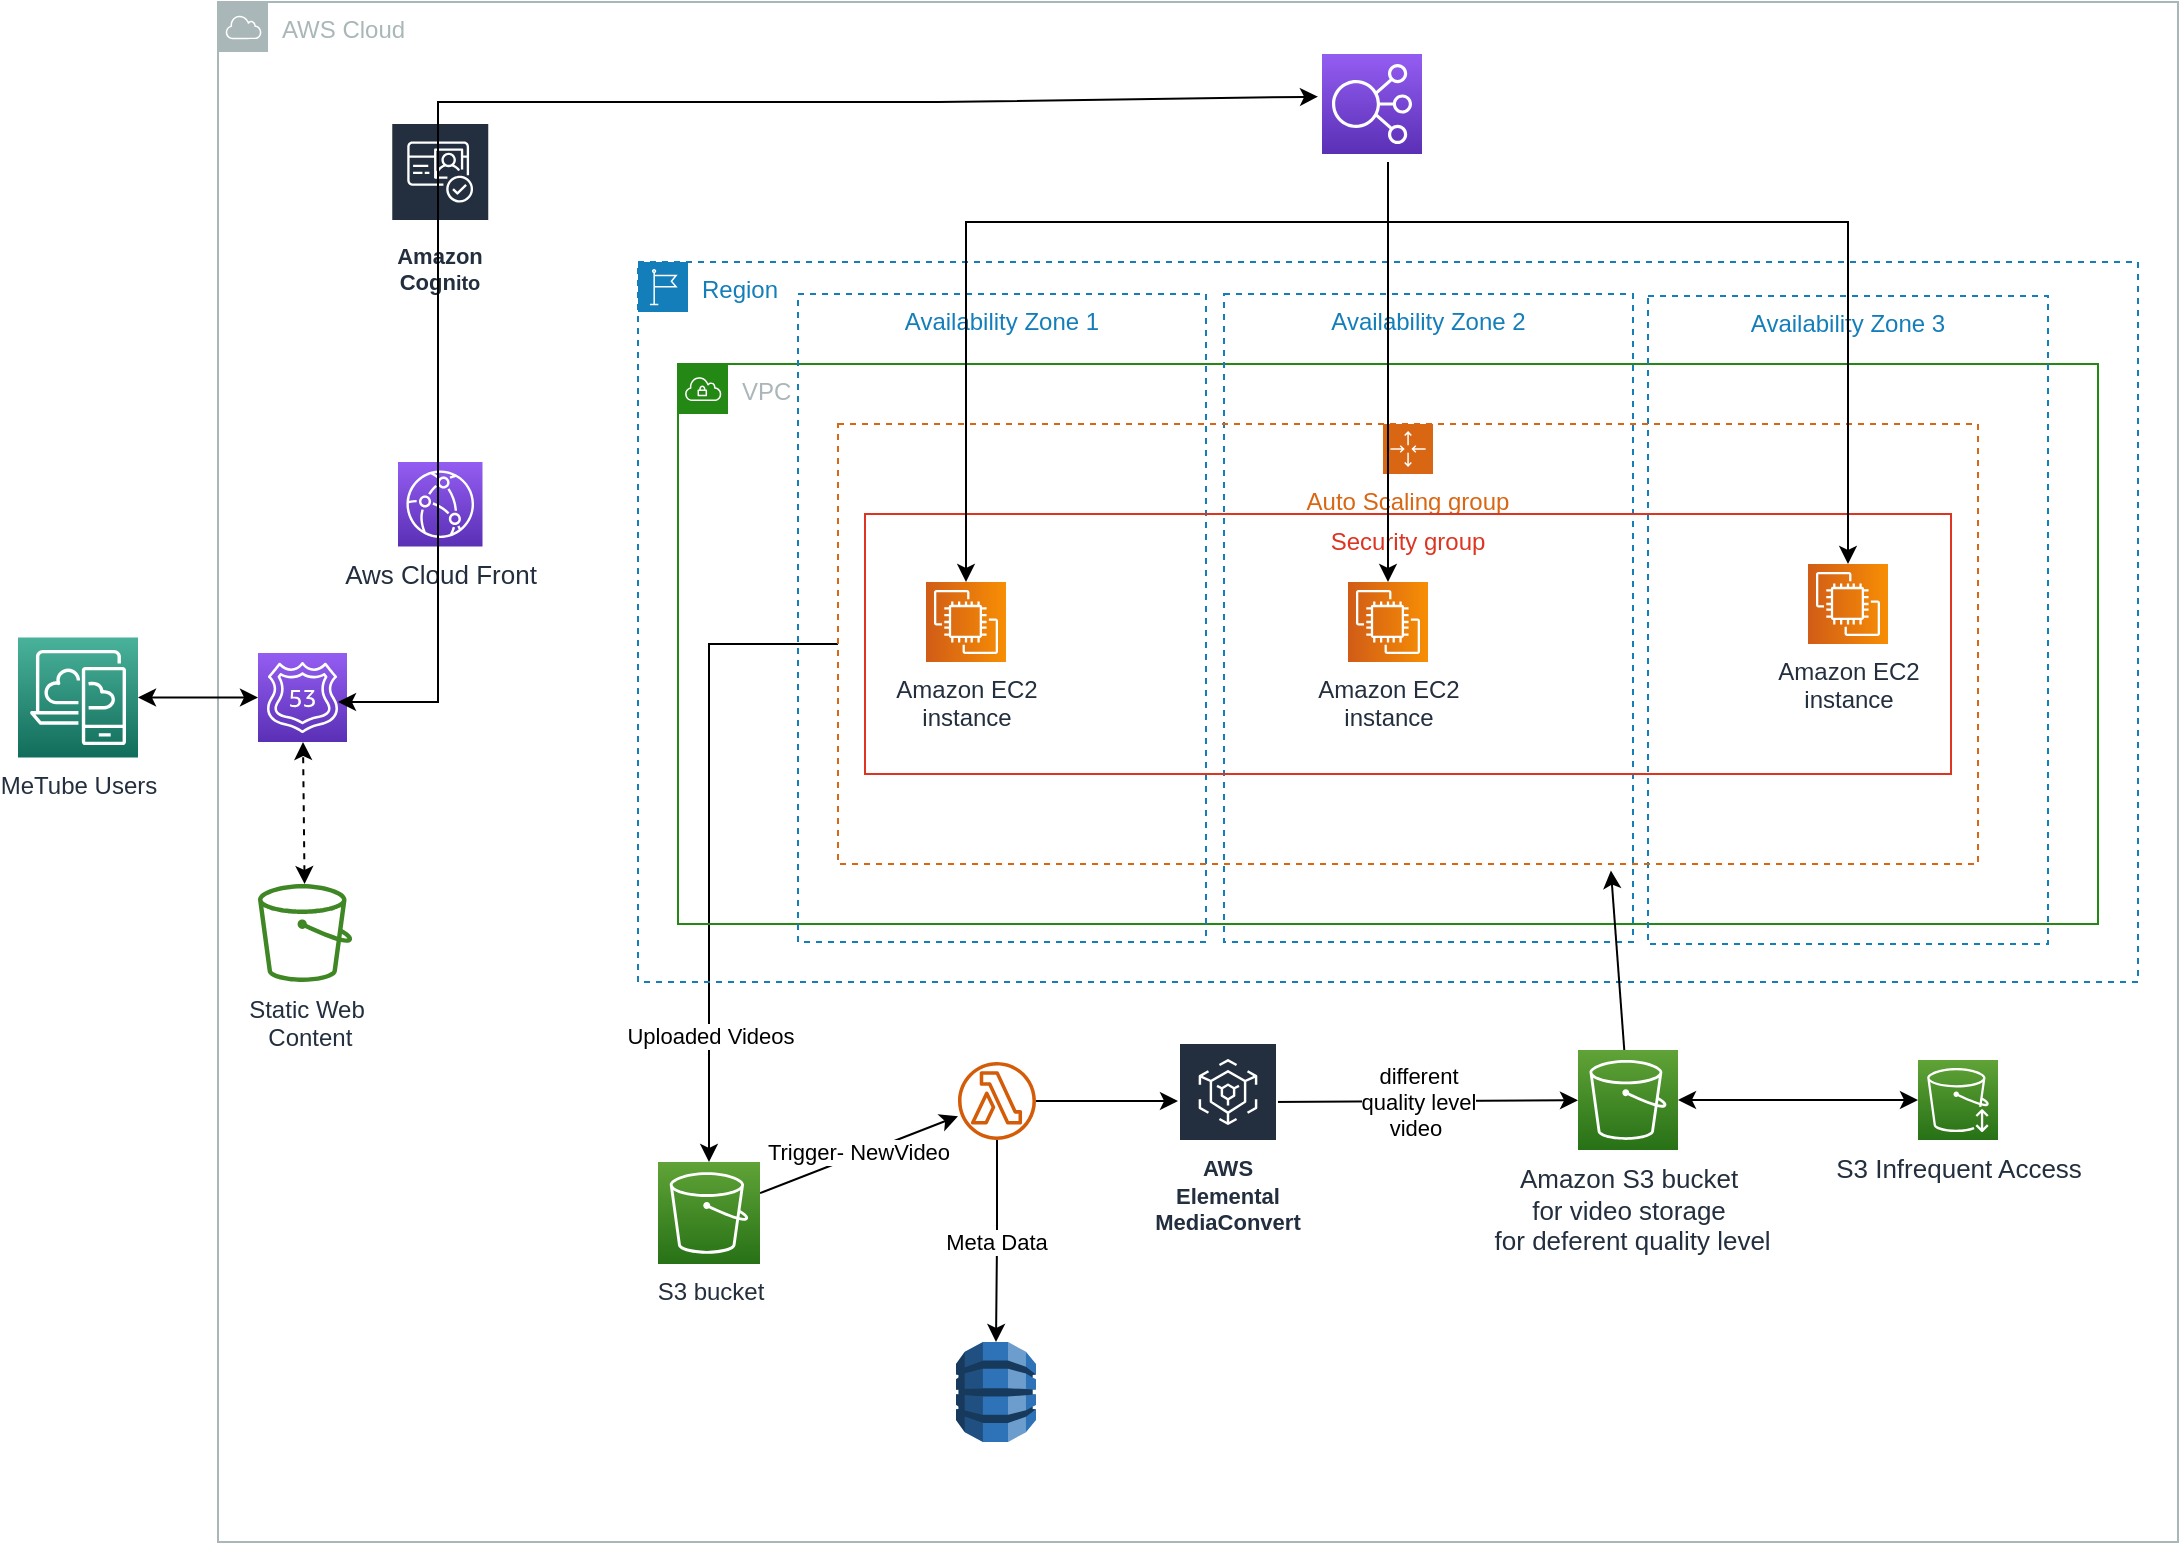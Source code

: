 <mxfile version="20.7.4" type="github">
  <diagram id="Ht1M8jgEwFfnCIfOTk4-" name="Page-1">
    <mxGraphModel dx="1221" dy="-159" grid="1" gridSize="10" guides="1" tooltips="1" connect="1" arrows="1" fold="1" page="1" pageScale="1" pageWidth="1169" pageHeight="827" math="0" shadow="0">
      <root>
        <mxCell id="0" />
        <mxCell id="1" parent="0" />
        <mxCell id="DZGWMXBmIChsNoSMhoET-186" value="MeTube Users" style="sketch=0;points=[[0,0,0],[0.25,0,0],[0.5,0,0],[0.75,0,0],[1,0,0],[0,1,0],[0.25,1,0],[0.5,1,0],[0.75,1,0],[1,1,0],[0,0.25,0],[0,0.5,0],[0,0.75,0],[1,0.25,0],[1,0.5,0],[1,0.75,0]];outlineConnect=0;fontColor=#232F3E;gradientColor=#4AB29A;gradientDirection=north;fillColor=#116D5B;strokeColor=#ffffff;dashed=0;verticalLabelPosition=bottom;verticalAlign=top;align=center;html=1;fontSize=12;fontStyle=0;aspect=fixed;shape=mxgraph.aws4.resourceIcon;resIcon=mxgraph.aws4.desktop_and_app_streaming;" parent="1" vertex="1">
          <mxGeometry x="30" y="1157.75" width="60" height="60" as="geometry" />
        </mxCell>
        <mxCell id="4P5i_J7nVt56rzf8EJ_W-7" value="AWS Cloud" style="sketch=0;outlineConnect=0;gradientColor=none;html=1;whiteSpace=wrap;fontSize=12;fontStyle=0;shape=mxgraph.aws4.group;grIcon=mxgraph.aws4.group_aws_cloud;strokeColor=#AAB7B8;fillColor=none;verticalAlign=top;align=left;spacingLeft=30;fontColor=#AAB7B8;dashed=0;" parent="1" vertex="1">
          <mxGeometry x="130" y="840" width="980" height="770" as="geometry" />
        </mxCell>
        <mxCell id="4P5i_J7nVt56rzf8EJ_W-91" value="" style="edgeStyle=orthogonalEdgeStyle;rounded=0;orthogonalLoop=1;jettySize=auto;html=1;fontSize=11;" parent="1" source="4P5i_J7nVt56rzf8EJ_W-44" target="SNzjPzk16070n_50ZgtL-5" edge="1">
          <mxGeometry x="0.192" y="35" relative="1" as="geometry">
            <mxPoint x="477" y="1300.5" as="sourcePoint" />
            <mxPoint x="204.263" y="1311.75" as="targetPoint" />
            <Array as="points" />
            <mxPoint as="offset" />
          </mxGeometry>
        </mxCell>
        <mxCell id="4P5i_J7nVt56rzf8EJ_W-93" value="Uploaded Videos" style="edgeLabel;html=1;align=center;verticalAlign=middle;resizable=0;points=[];fontSize=11;" parent="4P5i_J7nVt56rzf8EJ_W-91" vertex="1" connectable="0">
          <mxGeometry x="0.276" y="1" relative="1" as="geometry">
            <mxPoint x="-1" y="54" as="offset" />
          </mxGeometry>
        </mxCell>
        <mxCell id="4P5i_J7nVt56rzf8EJ_W-8" value="" style="sketch=0;points=[[0,0,0],[0.25,0,0],[0.5,0,0],[0.75,0,0],[1,0,0],[0,1,0],[0.25,1,0],[0.5,1,0],[0.75,1,0],[1,1,0],[0,0.25,0],[0,0.5,0],[0,0.75,0],[1,0.25,0],[1,0.5,0],[1,0.75,0]];outlineConnect=0;fontColor=#232F3E;gradientColor=#945DF2;gradientDirection=north;fillColor=#5A30B5;strokeColor=#ffffff;dashed=0;verticalLabelPosition=bottom;verticalAlign=top;align=center;html=1;fontSize=12;fontStyle=0;aspect=fixed;shape=mxgraph.aws4.resourceIcon;resIcon=mxgraph.aws4.route_53;" parent="1" vertex="1">
          <mxGeometry x="150" y="1165.5" width="44.5" height="44.5" as="geometry" />
        </mxCell>
        <mxCell id="4P5i_J7nVt56rzf8EJ_W-9" value="&lt;font style=&quot;font-size: 13px;&quot;&gt;Aws Cloud Front&lt;/font&gt;" style="sketch=0;points=[[0,0,0],[0.25,0,0],[0.5,0,0],[0.75,0,0],[1,0,0],[0,1,0],[0.25,1,0],[0.5,1,0],[0.75,1,0],[1,1,0],[0,0.25,0],[0,0.5,0],[0,0.75,0],[1,0.25,0],[1,0.5,0],[1,0.75,0]];outlineConnect=0;fontColor=#232F3E;gradientColor=#945DF2;gradientDirection=north;fillColor=#5A30B5;strokeColor=#ffffff;dashed=0;verticalLabelPosition=bottom;verticalAlign=top;align=center;html=1;fontSize=12;fontStyle=0;aspect=fixed;shape=mxgraph.aws4.resourceIcon;resIcon=mxgraph.aws4.cloudfront;" parent="1" vertex="1">
          <mxGeometry x="220" y="1070" width="42.25" height="42.25" as="geometry" />
        </mxCell>
        <mxCell id="4P5i_J7nVt56rzf8EJ_W-12" value="Region" style="points=[[0,0],[0.25,0],[0.5,0],[0.75,0],[1,0],[1,0.25],[1,0.5],[1,0.75],[1,1],[0.75,1],[0.5,1],[0.25,1],[0,1],[0,0.75],[0,0.5],[0,0.25]];outlineConnect=0;gradientColor=none;html=1;whiteSpace=wrap;fontSize=12;fontStyle=0;container=1;pointerEvents=0;collapsible=0;recursiveResize=0;shape=mxgraph.aws4.group;grIcon=mxgraph.aws4.group_region;strokeColor=#147EBA;fillColor=none;verticalAlign=top;align=left;spacingLeft=30;fontColor=#147EBA;dashed=1;" parent="1" vertex="1">
          <mxGeometry x="340" y="970" width="750" height="360" as="geometry" />
        </mxCell>
        <mxCell id="4P5i_J7nVt56rzf8EJ_W-13" value="VPC" style="points=[[0,0],[0.25,0],[0.5,0],[0.75,0],[1,0],[1,0.25],[1,0.5],[1,0.75],[1,1],[0.75,1],[0.5,1],[0.25,1],[0,1],[0,0.75],[0,0.5],[0,0.25]];outlineConnect=0;gradientColor=none;html=1;whiteSpace=wrap;fontSize=12;fontStyle=0;container=1;pointerEvents=0;collapsible=0;recursiveResize=0;shape=mxgraph.aws4.group;grIcon=mxgraph.aws4.group_vpc;strokeColor=#248814;fillColor=none;verticalAlign=top;align=left;spacingLeft=30;fontColor=#AAB7B8;dashed=0;" parent="4P5i_J7nVt56rzf8EJ_W-12" vertex="1">
          <mxGeometry x="20" y="51" width="710" height="280" as="geometry" />
        </mxCell>
        <mxCell id="4P5i_J7nVt56rzf8EJ_W-14" value="Availability Zone 3" style="fillColor=none;strokeColor=#147EBA;dashed=1;verticalAlign=top;fontStyle=0;fontColor=#147EBA;" parent="4P5i_J7nVt56rzf8EJ_W-13" vertex="1">
          <mxGeometry x="485" y="-34" width="200" height="324" as="geometry" />
        </mxCell>
        <mxCell id="4P5i_J7nVt56rzf8EJ_W-37" value="Amazon EC2 &lt;br&gt;instance" style="sketch=0;points=[[0,0,0],[0.25,0,0],[0.5,0,0],[0.75,0,0],[1,0,0],[0,1,0],[0.25,1,0],[0.5,1,0],[0.75,1,0],[1,1,0],[0,0.25,0],[0,0.5,0],[0,0.75,0],[1,0.25,0],[1,0.5,0],[1,0.75,0]];outlineConnect=0;fontColor=#232F3E;gradientColor=#F78E04;gradientDirection=north;fillColor=#D05C17;strokeColor=#ffffff;dashed=0;verticalLabelPosition=bottom;verticalAlign=top;align=center;html=1;fontSize=12;fontStyle=0;aspect=fixed;shape=mxgraph.aws4.resourceIcon;resIcon=mxgraph.aws4.ec2;direction=south;" parent="4P5i_J7nVt56rzf8EJ_W-13" vertex="1">
          <mxGeometry x="565" y="100" width="40" height="40" as="geometry" />
        </mxCell>
        <mxCell id="4P5i_J7nVt56rzf8EJ_W-15" value="Availability Zone 1" style="fillColor=none;strokeColor=#147EBA;dashed=1;verticalAlign=top;fontStyle=0;fontColor=#147EBA;" parent="4P5i_J7nVt56rzf8EJ_W-12" vertex="1">
          <mxGeometry x="80" y="16" width="204" height="324" as="geometry" />
        </mxCell>
        <mxCell id="4P5i_J7nVt56rzf8EJ_W-16" value="Availability Zone 2" style="fillColor=none;strokeColor=#147EBA;dashed=1;verticalAlign=top;fontStyle=0;fontColor=#147EBA;" parent="4P5i_J7nVt56rzf8EJ_W-12" vertex="1">
          <mxGeometry x="293" y="16" width="204.5" height="324" as="geometry" />
        </mxCell>
        <mxCell id="4P5i_J7nVt56rzf8EJ_W-25" value="Amazon EC2 &lt;br&gt;instance" style="sketch=0;points=[[0,0,0],[0.25,0,0],[0.5,0,0],[0.75,0,0],[1,0,0],[0,1,0],[0.25,1,0],[0.5,1,0],[0.75,1,0],[1,1,0],[0,0.25,0],[0,0.5,0],[0,0.75,0],[1,0.25,0],[1,0.5,0],[1,0.75,0]];outlineConnect=0;fontColor=#232F3E;gradientColor=#F78E04;gradientDirection=north;fillColor=#D05C17;strokeColor=#ffffff;dashed=0;verticalLabelPosition=bottom;verticalAlign=top;align=center;html=1;fontSize=12;fontStyle=0;aspect=fixed;shape=mxgraph.aws4.resourceIcon;resIcon=mxgraph.aws4.ec2;direction=south;" parent="4P5i_J7nVt56rzf8EJ_W-12" vertex="1">
          <mxGeometry x="144" y="160" width="40" height="40" as="geometry" />
        </mxCell>
        <mxCell id="4P5i_J7nVt56rzf8EJ_W-36" value="Amazon EC2 &lt;br&gt;instance" style="sketch=0;points=[[0,0,0],[0.25,0,0],[0.5,0,0],[0.75,0,0],[1,0,0],[0,1,0],[0.25,1,0],[0.5,1,0],[0.75,1,0],[1,1,0],[0,0.25,0],[0,0.5,0],[0,0.75,0],[1,0.25,0],[1,0.5,0],[1,0.75,0]];outlineConnect=0;fontColor=#232F3E;gradientColor=#F78E04;gradientDirection=north;fillColor=#D05C17;strokeColor=#ffffff;dashed=0;verticalLabelPosition=bottom;verticalAlign=top;align=center;html=1;fontSize=12;fontStyle=0;aspect=fixed;shape=mxgraph.aws4.resourceIcon;resIcon=mxgraph.aws4.ec2;direction=south;" parent="4P5i_J7nVt56rzf8EJ_W-12" vertex="1">
          <mxGeometry x="355" y="160" width="40" height="40" as="geometry" />
        </mxCell>
        <mxCell id="4P5i_J7nVt56rzf8EJ_W-44" value="Auto Scaling group" style="points=[[0,0],[0.25,0],[0.5,0],[0.75,0],[1,0],[1,0.25],[1,0.5],[1,0.75],[1,1],[0.75,1],[0.5,1],[0.25,1],[0,1],[0,0.75],[0,0.5],[0,0.25]];outlineConnect=0;gradientColor=none;html=1;whiteSpace=wrap;fontSize=12;fontStyle=0;container=1;pointerEvents=0;collapsible=0;recursiveResize=0;shape=mxgraph.aws4.groupCenter;grIcon=mxgraph.aws4.group_auto_scaling_group;grStroke=1;strokeColor=#D86613;fillColor=none;verticalAlign=top;align=center;fontColor=#D86613;dashed=1;spacingTop=25;" parent="4P5i_J7nVt56rzf8EJ_W-12" vertex="1">
          <mxGeometry x="100" y="81" width="570" height="220" as="geometry" />
        </mxCell>
        <mxCell id="4P5i_J7nVt56rzf8EJ_W-52" value="Security group" style="fillColor=none;strokeColor=#DD3522;verticalAlign=top;fontStyle=0;fontColor=#DD3522;" parent="4P5i_J7nVt56rzf8EJ_W-44" vertex="1">
          <mxGeometry x="13.5" y="45" width="543" height="130" as="geometry" />
        </mxCell>
        <mxCell id="4P5i_J7nVt56rzf8EJ_W-31" style="edgeStyle=orthogonalEdgeStyle;rounded=0;orthogonalLoop=1;jettySize=auto;html=1;exitX=0.5;exitY=1;exitDx=0;exitDy=0;exitPerimeter=0;" parent="1" target="4P5i_J7nVt56rzf8EJ_W-25" edge="1">
          <mxGeometry relative="1" as="geometry">
            <mxPoint x="715" y="920" as="sourcePoint" />
            <Array as="points">
              <mxPoint x="715" y="950" />
              <mxPoint x="504" y="950" />
            </Array>
          </mxGeometry>
        </mxCell>
        <mxCell id="4P5i_J7nVt56rzf8EJ_W-33" value="" style="endArrow=classic;html=1;rounded=0;exitX=0.5;exitY=1;exitDx=0;exitDy=0;exitPerimeter=0;entryX=0;entryY=0.5;entryDx=0;entryDy=0;entryPerimeter=0;" parent="1" target="4P5i_J7nVt56rzf8EJ_W-36" edge="1">
          <mxGeometry width="50" height="50" relative="1" as="geometry">
            <mxPoint x="715" y="920" as="sourcePoint" />
            <mxPoint x="715" y="1100" as="targetPoint" />
          </mxGeometry>
        </mxCell>
        <mxCell id="4P5i_J7nVt56rzf8EJ_W-34" value="" style="endArrow=classic;html=1;rounded=0;exitX=0.5;exitY=1;exitDx=0;exitDy=0;exitPerimeter=0;entryX=0;entryY=0.5;entryDx=0;entryDy=0;entryPerimeter=0;" parent="1" target="4P5i_J7nVt56rzf8EJ_W-37" edge="1">
          <mxGeometry x="1" y="311" width="50" height="50" relative="1" as="geometry">
            <mxPoint x="715" y="920" as="sourcePoint" />
            <mxPoint x="910" y="1090" as="targetPoint" />
            <Array as="points">
              <mxPoint x="715" y="950" />
              <mxPoint x="810" y="950" />
              <mxPoint x="945" y="950" />
            </Array>
            <mxPoint x="430" y="-10" as="offset" />
          </mxGeometry>
        </mxCell>
        <mxCell id="4P5i_J7nVt56rzf8EJ_W-64" value="Meta Data" style="edgeStyle=orthogonalEdgeStyle;rounded=0;orthogonalLoop=1;jettySize=auto;html=1;" parent="1" source="4P5i_J7nVt56rzf8EJ_W-59" target="4P5i_J7nVt56rzf8EJ_W-63" edge="1">
          <mxGeometry relative="1" as="geometry" />
        </mxCell>
        <mxCell id="SNzjPzk16070n_50ZgtL-11" value="" style="edgeStyle=none;rounded=0;orthogonalLoop=1;jettySize=auto;html=1;entryX=0;entryY=0.295;entryDx=0;entryDy=0;entryPerimeter=0;" edge="1" parent="1" source="4P5i_J7nVt56rzf8EJ_W-59" target="4P5i_J7nVt56rzf8EJ_W-68">
          <mxGeometry relative="1" as="geometry" />
        </mxCell>
        <mxCell id="4P5i_J7nVt56rzf8EJ_W-59" value="" style="sketch=0;outlineConnect=0;fontColor=#232F3E;gradientColor=none;fillColor=#D45B07;strokeColor=none;dashed=0;verticalLabelPosition=bottom;verticalAlign=top;align=center;html=1;fontSize=12;fontStyle=0;aspect=fixed;pointerEvents=1;shape=mxgraph.aws4.lambda_function;" parent="1" vertex="1">
          <mxGeometry x="500" y="1370" width="39" height="39" as="geometry" />
        </mxCell>
        <mxCell id="4P5i_J7nVt56rzf8EJ_W-63" value="" style="outlineConnect=0;dashed=0;verticalLabelPosition=bottom;verticalAlign=top;align=center;html=1;shape=mxgraph.aws3.dynamo_db;fillColor=#2E73B8;gradientColor=none;" parent="1" vertex="1">
          <mxGeometry x="499" y="1510" width="40" height="50" as="geometry" />
        </mxCell>
        <mxCell id="SNzjPzk16070n_50ZgtL-15" value="" style="edgeStyle=none;rounded=0;orthogonalLoop=1;jettySize=auto;html=1;entryX=0.678;entryY=1.015;entryDx=0;entryDy=0;entryPerimeter=0;" edge="1" parent="1" source="4P5i_J7nVt56rzf8EJ_W-67" target="4P5i_J7nVt56rzf8EJ_W-44">
          <mxGeometry relative="1" as="geometry" />
        </mxCell>
        <mxCell id="4P5i_J7nVt56rzf8EJ_W-67" value="&lt;font style=&quot;font-size: 13px;&quot;&gt;Amazon S3 bucket &lt;br&gt;for video storage&lt;br&gt;&amp;nbsp;for deferent quality level&lt;/font&gt;" style="sketch=0;points=[[0,0,0],[0.25,0,0],[0.5,0,0],[0.75,0,0],[1,0,0],[0,1,0],[0.25,1,0],[0.5,1,0],[0.75,1,0],[1,1,0],[0,0.25,0],[0,0.5,0],[0,0.75,0],[1,0.25,0],[1,0.5,0],[1,0.75,0]];outlineConnect=0;fontColor=#232F3E;gradientColor=#60A337;gradientDirection=north;fillColor=#277116;strokeColor=#ffffff;dashed=0;verticalLabelPosition=bottom;verticalAlign=top;align=center;html=1;fontSize=12;fontStyle=0;aspect=fixed;shape=mxgraph.aws4.resourceIcon;resIcon=mxgraph.aws4.s3;" parent="1" vertex="1">
          <mxGeometry x="810" y="1364" width="50" height="50" as="geometry" />
        </mxCell>
        <mxCell id="SNzjPzk16070n_50ZgtL-13" value="different &lt;br&gt;quality level &lt;br&gt;video&amp;nbsp;" style="edgeStyle=none;rounded=0;orthogonalLoop=1;jettySize=auto;html=1;" edge="1" parent="1" target="4P5i_J7nVt56rzf8EJ_W-67">
          <mxGeometry relative="1" as="geometry">
            <mxPoint x="650" y="1390" as="sourcePoint" />
          </mxGeometry>
        </mxCell>
        <mxCell id="4P5i_J7nVt56rzf8EJ_W-68" value="&lt;font style=&quot;font-size: 11px;&quot;&gt;AWS Elemental MediaConvert&lt;/font&gt;" style="sketch=0;outlineConnect=0;fontColor=#232F3E;gradientColor=none;strokeColor=#ffffff;fillColor=#232F3E;dashed=0;verticalLabelPosition=middle;verticalAlign=bottom;align=center;html=1;whiteSpace=wrap;fontSize=10;fontStyle=1;spacing=3;shape=mxgraph.aws4.productIcon;prIcon=mxgraph.aws4.elemental_mediaconvert;" parent="1" vertex="1">
          <mxGeometry x="610" y="1360" width="50" height="100" as="geometry" />
        </mxCell>
        <mxCell id="4P5i_J7nVt56rzf8EJ_W-71" value="&lt;font style=&quot;font-size: 13px;&quot;&gt;S3 Infrequent Access&lt;/font&gt;" style="sketch=0;points=[[0,0,0],[0.25,0,0],[0.5,0,0],[0.75,0,0],[1,0,0],[0,1,0],[0.25,1,0],[0.5,1,0],[0.75,1,0],[1,1,0],[0,0.25,0],[0,0.5,0],[0,0.75,0],[1,0.25,0],[1,0.5,0],[1,0.75,0]];outlineConnect=0;fontColor=#232F3E;gradientColor=#60A337;gradientDirection=north;fillColor=#277116;strokeColor=#ffffff;dashed=0;verticalLabelPosition=bottom;verticalAlign=top;align=center;html=1;fontSize=12;fontStyle=0;aspect=fixed;shape=mxgraph.aws4.resourceIcon;resIcon=mxgraph.aws4.infrequent_access_storage_class;" parent="1" vertex="1">
          <mxGeometry x="980" y="1369" width="40" height="40" as="geometry" />
        </mxCell>
        <mxCell id="4P5i_J7nVt56rzf8EJ_W-74" value="&lt;font style=&quot;font-size: 11px;&quot;&gt;Amazon Cogn&lt;/font&gt;ito" style="sketch=0;outlineConnect=0;fontColor=#232F3E;gradientColor=none;strokeColor=#ffffff;fillColor=#232F3E;dashed=0;verticalLabelPosition=middle;verticalAlign=bottom;align=center;html=1;whiteSpace=wrap;fontSize=10;fontStyle=1;spacing=3;shape=mxgraph.aws4.productIcon;prIcon=mxgraph.aws4.cognito;" parent="1" vertex="1">
          <mxGeometry x="216.13" y="900" width="50" height="90" as="geometry" />
        </mxCell>
        <mxCell id="4P5i_J7nVt56rzf8EJ_W-103" value="" style="endArrow=classic;startArrow=classic;html=1;rounded=0;fontSize=11;entryX=0;entryY=0.5;entryDx=0;entryDy=0;entryPerimeter=0;exitX=1;exitY=0.5;exitDx=0;exitDy=0;exitPerimeter=0;" parent="1" source="DZGWMXBmIChsNoSMhoET-186" target="4P5i_J7nVt56rzf8EJ_W-8" edge="1">
          <mxGeometry width="50" height="50" relative="1" as="geometry">
            <mxPoint x="120" y="1190" as="sourcePoint" />
            <mxPoint x="160" y="1140" as="targetPoint" />
          </mxGeometry>
        </mxCell>
        <mxCell id="4P5i_J7nVt56rzf8EJ_W-105" value="" style="endArrow=classic;startArrow=classic;html=1;rounded=0;fontSize=11;" parent="1" edge="1">
          <mxGeometry width="50" height="50" relative="1" as="geometry">
            <mxPoint x="680" y="887.349" as="sourcePoint" />
            <mxPoint x="190" y="1190" as="targetPoint" />
            <Array as="points">
              <mxPoint x="490" y="890" />
              <mxPoint x="240" y="890" />
              <mxPoint x="240" y="1120" />
              <mxPoint x="240" y="1190" />
            </Array>
          </mxGeometry>
        </mxCell>
        <mxCell id="SNzjPzk16070n_50ZgtL-2" value="Static Web&lt;br&gt;&amp;nbsp;Content" style="sketch=0;outlineConnect=0;fontColor=#232F3E;gradientColor=none;fillColor=#3F8624;strokeColor=none;dashed=0;verticalLabelPosition=bottom;verticalAlign=top;align=center;html=1;fontSize=12;fontStyle=0;aspect=fixed;pointerEvents=1;shape=mxgraph.aws4.bucket;" vertex="1" parent="1">
          <mxGeometry x="150" y="1281" width="47.12" height="49" as="geometry" />
        </mxCell>
        <mxCell id="SNzjPzk16070n_50ZgtL-4" value="" style="endArrow=classic;startArrow=classic;html=1;rounded=0;dashed=1;" edge="1" parent="1" source="SNzjPzk16070n_50ZgtL-2" target="4P5i_J7nVt56rzf8EJ_W-8">
          <mxGeometry width="50" height="50" relative="1" as="geometry">
            <mxPoint x="560" y="1220" as="sourcePoint" />
            <mxPoint x="610" y="1170" as="targetPoint" />
          </mxGeometry>
        </mxCell>
        <mxCell id="SNzjPzk16070n_50ZgtL-9" value="" style="edgeStyle=none;rounded=0;orthogonalLoop=1;jettySize=auto;html=1;" edge="1" parent="1" source="SNzjPzk16070n_50ZgtL-5" target="4P5i_J7nVt56rzf8EJ_W-59">
          <mxGeometry relative="1" as="geometry" />
        </mxCell>
        <mxCell id="SNzjPzk16070n_50ZgtL-10" value="Trigger- NewVideo" style="edgeLabel;html=1;align=center;verticalAlign=middle;resizable=0;points=[];" vertex="1" connectable="0" parent="SNzjPzk16070n_50ZgtL-9">
          <mxGeometry x="-0.247" y="-2" relative="1" as="geometry">
            <mxPoint x="11" y="-8" as="offset" />
          </mxGeometry>
        </mxCell>
        <mxCell id="SNzjPzk16070n_50ZgtL-5" value="S3 bucket" style="sketch=0;points=[[0,0,0],[0.25,0,0],[0.5,0,0],[0.75,0,0],[1,0,0],[0,1,0],[0.25,1,0],[0.5,1,0],[0.75,1,0],[1,1,0],[0,0.25,0],[0,0.5,0],[0,0.75,0],[1,0.25,0],[1,0.5,0],[1,0.75,0]];outlineConnect=0;fontColor=#232F3E;gradientColor=#60A337;gradientDirection=north;fillColor=#277116;strokeColor=#ffffff;dashed=0;verticalLabelPosition=bottom;verticalAlign=top;align=center;html=1;fontSize=12;fontStyle=0;aspect=fixed;shape=mxgraph.aws4.resourceIcon;resIcon=mxgraph.aws4.s3;" vertex="1" parent="1">
          <mxGeometry x="350" y="1420" width="51" height="51" as="geometry" />
        </mxCell>
        <mxCell id="SNzjPzk16070n_50ZgtL-14" value="" style="endArrow=classic;startArrow=classic;html=1;rounded=0;entryX=0;entryY=0.5;entryDx=0;entryDy=0;entryPerimeter=0;exitX=1;exitY=0.5;exitDx=0;exitDy=0;exitPerimeter=0;" edge="1" parent="1" source="4P5i_J7nVt56rzf8EJ_W-67" target="4P5i_J7nVt56rzf8EJ_W-71">
          <mxGeometry width="50" height="50" relative="1" as="geometry">
            <mxPoint x="580" y="1260" as="sourcePoint" />
            <mxPoint x="630" y="1210" as="targetPoint" />
          </mxGeometry>
        </mxCell>
        <mxCell id="SNzjPzk16070n_50ZgtL-16" value="" style="sketch=0;points=[[0,0,0],[0.25,0,0],[0.5,0,0],[0.75,0,0],[1,0,0],[0,1,0],[0.25,1,0],[0.5,1,0],[0.75,1,0],[1,1,0],[0,0.25,0],[0,0.5,0],[0,0.75,0],[1,0.25,0],[1,0.5,0],[1,0.75,0]];outlineConnect=0;fontColor=#232F3E;gradientColor=#945DF2;gradientDirection=north;fillColor=#5A30B5;strokeColor=#ffffff;dashed=0;verticalLabelPosition=bottom;verticalAlign=top;align=center;html=1;fontSize=12;fontStyle=0;aspect=fixed;shape=mxgraph.aws4.resourceIcon;resIcon=mxgraph.aws4.elastic_load_balancing;" vertex="1" parent="1">
          <mxGeometry x="682" y="866" width="50" height="50" as="geometry" />
        </mxCell>
      </root>
    </mxGraphModel>
  </diagram>
</mxfile>
